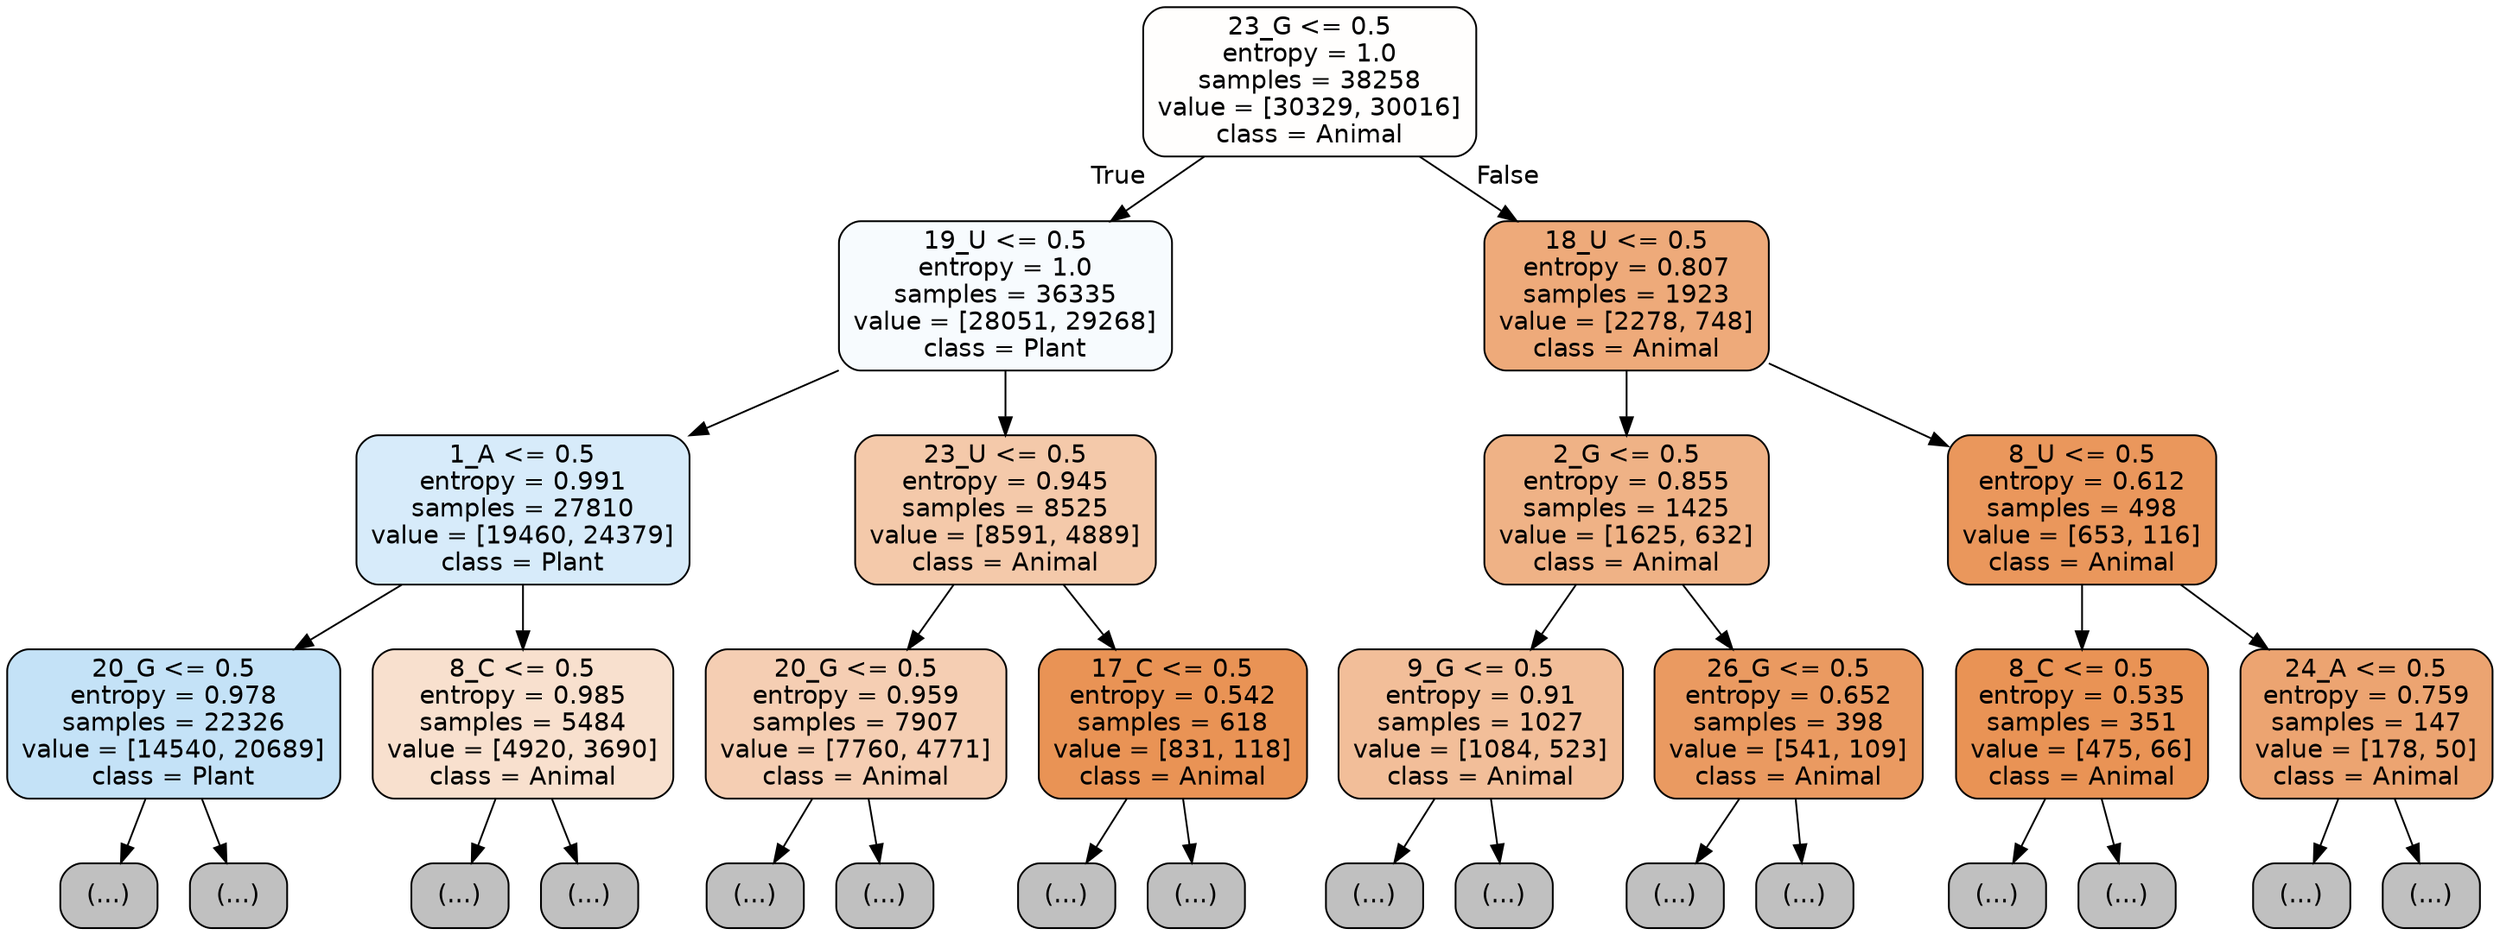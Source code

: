 digraph Tree {
node [shape=box, style="filled, rounded", color="black", fontname="helvetica"] ;
edge [fontname="helvetica"] ;
0 [label="23_G <= 0.5\nentropy = 1.0\nsamples = 38258\nvalue = [30329, 30016]\nclass = Animal", fillcolor="#fffefd"] ;
1 [label="19_U <= 0.5\nentropy = 1.0\nsamples = 36335\nvalue = [28051, 29268]\nclass = Plant", fillcolor="#f7fbfe"] ;
0 -> 1 [labeldistance=2.5, labelangle=45, headlabel="True"] ;
2 [label="1_A <= 0.5\nentropy = 0.991\nsamples = 27810\nvalue = [19460, 24379]\nclass = Plant", fillcolor="#d7ebfa"] ;
1 -> 2 ;
3 [label="20_G <= 0.5\nentropy = 0.978\nsamples = 22326\nvalue = [14540, 20689]\nclass = Plant", fillcolor="#c4e2f7"] ;
2 -> 3 ;
4 [label="(...)", fillcolor="#C0C0C0"] ;
3 -> 4 ;
7071 [label="(...)", fillcolor="#C0C0C0"] ;
3 -> 7071 ;
9212 [label="8_C <= 0.5\nentropy = 0.985\nsamples = 5484\nvalue = [4920, 3690]\nclass = Animal", fillcolor="#f8e0ce"] ;
2 -> 9212 ;
9213 [label="(...)", fillcolor="#C0C0C0"] ;
9212 -> 9213 ;
11430 [label="(...)", fillcolor="#C0C0C0"] ;
9212 -> 11430 ;
12023 [label="23_U <= 0.5\nentropy = 0.945\nsamples = 8525\nvalue = [8591, 4889]\nclass = Animal", fillcolor="#f4c9aa"] ;
1 -> 12023 ;
12024 [label="20_G <= 0.5\nentropy = 0.959\nsamples = 7907\nvalue = [7760, 4771]\nclass = Animal", fillcolor="#f5ceb3"] ;
12023 -> 12024 ;
12025 [label="(...)", fillcolor="#C0C0C0"] ;
12024 -> 12025 ;
14750 [label="(...)", fillcolor="#C0C0C0"] ;
12024 -> 14750 ;
15999 [label="17_C <= 0.5\nentropy = 0.542\nsamples = 618\nvalue = [831, 118]\nclass = Animal", fillcolor="#e99355"] ;
12023 -> 15999 ;
16000 [label="(...)", fillcolor="#C0C0C0"] ;
15999 -> 16000 ;
16147 [label="(...)", fillcolor="#C0C0C0"] ;
15999 -> 16147 ;
16210 [label="18_U <= 0.5\nentropy = 0.807\nsamples = 1923\nvalue = [2278, 748]\nclass = Animal", fillcolor="#eeaa7a"] ;
0 -> 16210 [labeldistance=2.5, labelangle=-45, headlabel="False"] ;
16211 [label="2_G <= 0.5\nentropy = 0.855\nsamples = 1425\nvalue = [1625, 632]\nclass = Animal", fillcolor="#efb286"] ;
16210 -> 16211 ;
16212 [label="9_G <= 0.5\nentropy = 0.91\nsamples = 1027\nvalue = [1084, 523]\nclass = Animal", fillcolor="#f2be99"] ;
16211 -> 16212 ;
16213 [label="(...)", fillcolor="#C0C0C0"] ;
16212 -> 16213 ;
16542 [label="(...)", fillcolor="#C0C0C0"] ;
16212 -> 16542 ;
16653 [label="26_G <= 0.5\nentropy = 0.652\nsamples = 398\nvalue = [541, 109]\nclass = Animal", fillcolor="#ea9a61"] ;
16211 -> 16653 ;
16654 [label="(...)", fillcolor="#C0C0C0"] ;
16653 -> 16654 ;
16795 [label="(...)", fillcolor="#C0C0C0"] ;
16653 -> 16795 ;
16796 [label="8_U <= 0.5\nentropy = 0.612\nsamples = 498\nvalue = [653, 116]\nclass = Animal", fillcolor="#ea975c"] ;
16210 -> 16796 ;
16797 [label="8_C <= 0.5\nentropy = 0.535\nsamples = 351\nvalue = [475, 66]\nclass = Animal", fillcolor="#e99355"] ;
16796 -> 16797 ;
16798 [label="(...)", fillcolor="#C0C0C0"] ;
16797 -> 16798 ;
16889 [label="(...)", fillcolor="#C0C0C0"] ;
16797 -> 16889 ;
16922 [label="24_A <= 0.5\nentropy = 0.759\nsamples = 147\nvalue = [178, 50]\nclass = Animal", fillcolor="#eca471"] ;
16796 -> 16922 ;
16923 [label="(...)", fillcolor="#C0C0C0"] ;
16922 -> 16923 ;
16956 [label="(...)", fillcolor="#C0C0C0"] ;
16922 -> 16956 ;
}